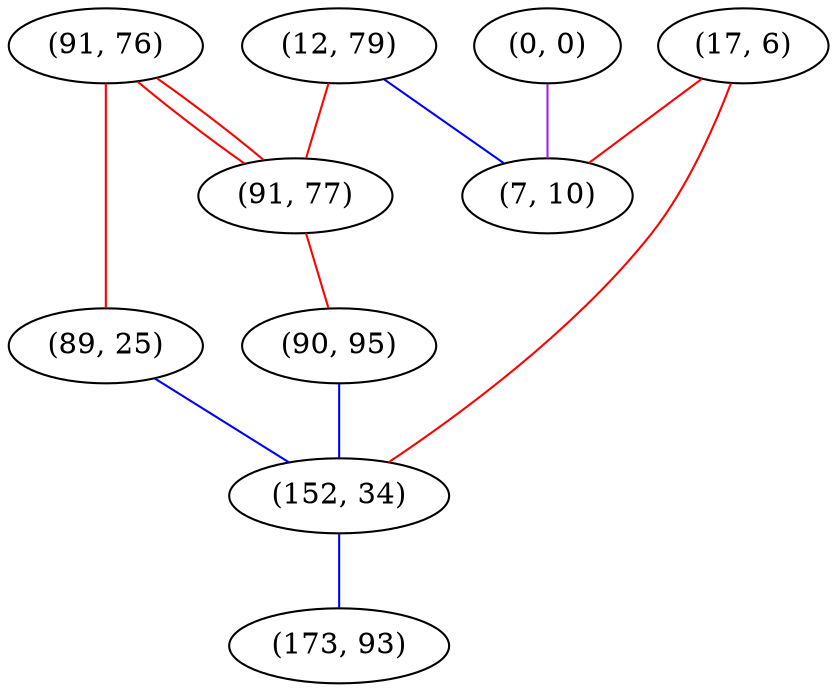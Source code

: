 graph "" {
"(12, 79)";
"(0, 0)";
"(17, 6)";
"(91, 76)";
"(89, 25)";
"(91, 77)";
"(90, 95)";
"(152, 34)";
"(7, 10)";
"(173, 93)";
"(12, 79)" -- "(7, 10)"  [color=blue, key=0, weight=3];
"(12, 79)" -- "(91, 77)"  [color=red, key=0, weight=1];
"(0, 0)" -- "(7, 10)"  [color=purple, key=0, weight=4];
"(17, 6)" -- "(152, 34)"  [color=red, key=0, weight=1];
"(17, 6)" -- "(7, 10)"  [color=red, key=0, weight=1];
"(91, 76)" -- "(89, 25)"  [color=red, key=0, weight=1];
"(91, 76)" -- "(91, 77)"  [color=red, key=0, weight=1];
"(91, 76)" -- "(91, 77)"  [color=red, key=1, weight=1];
"(89, 25)" -- "(152, 34)"  [color=blue, key=0, weight=3];
"(91, 77)" -- "(90, 95)"  [color=red, key=0, weight=1];
"(90, 95)" -- "(152, 34)"  [color=blue, key=0, weight=3];
"(152, 34)" -- "(173, 93)"  [color=blue, key=0, weight=3];
}

